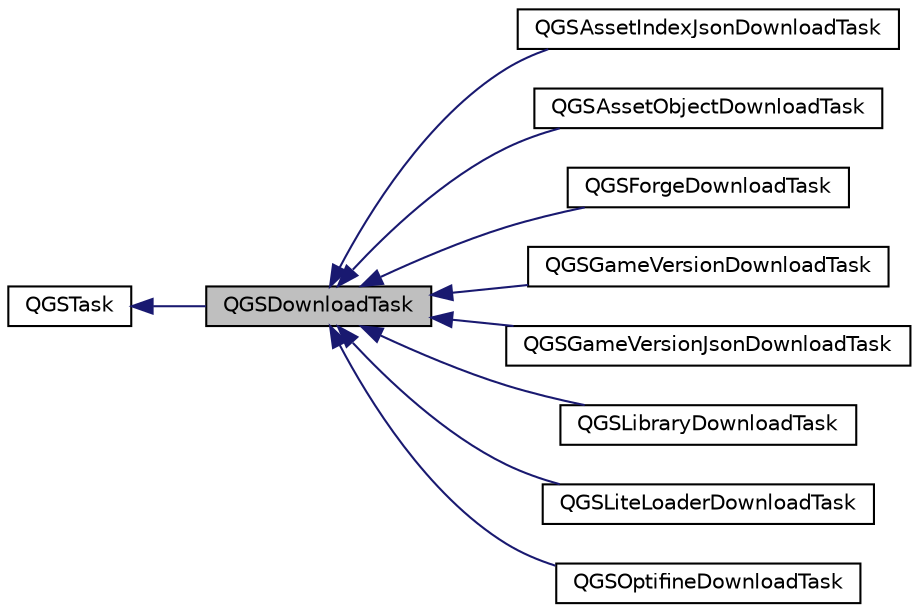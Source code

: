 digraph "QGSDownloadTask"
{
  edge [fontname="Helvetica",fontsize="10",labelfontname="Helvetica",labelfontsize="10"];
  node [fontname="Helvetica",fontsize="10",shape=record];
  rankdir="LR";
  Node0 [label="QGSDownloadTask",height=0.2,width=0.4,color="black", fillcolor="grey75", style="filled", fontcolor="black"];
  Node1 -> Node0 [dir="back",color="midnightblue",fontsize="10",style="solid",fontname="Helvetica"];
  Node1 [label="QGSTask",height=0.2,width=0.4,color="black", fillcolor="white", style="filled",URL="$class_q_g_s_task.html"];
  Node0 -> Node2 [dir="back",color="midnightblue",fontsize="10",style="solid",fontname="Helvetica"];
  Node2 [label="QGSAssetIndexJsonDownloadTask",height=0.2,width=0.4,color="black", fillcolor="white", style="filled",URL="$class_q_g_s_asset_index_json_download_task.html"];
  Node0 -> Node3 [dir="back",color="midnightblue",fontsize="10",style="solid",fontname="Helvetica"];
  Node3 [label="QGSAssetObjectDownloadTask",height=0.2,width=0.4,color="black", fillcolor="white", style="filled",URL="$class_q_g_s_asset_object_download_task.html"];
  Node0 -> Node4 [dir="back",color="midnightblue",fontsize="10",style="solid",fontname="Helvetica"];
  Node4 [label="QGSForgeDownloadTask",height=0.2,width=0.4,color="black", fillcolor="white", style="filled",URL="$class_q_g_s_forge_download_task.html"];
  Node0 -> Node5 [dir="back",color="midnightblue",fontsize="10",style="solid",fontname="Helvetica"];
  Node5 [label="QGSGameVersionDownloadTask",height=0.2,width=0.4,color="black", fillcolor="white", style="filled",URL="$class_q_g_s_game_version_download_task.html"];
  Node0 -> Node6 [dir="back",color="midnightblue",fontsize="10",style="solid",fontname="Helvetica"];
  Node6 [label="QGSGameVersionJsonDownloadTask",height=0.2,width=0.4,color="black", fillcolor="white", style="filled",URL="$class_q_g_s_game_version_json_download_task.html"];
  Node0 -> Node7 [dir="back",color="midnightblue",fontsize="10",style="solid",fontname="Helvetica"];
  Node7 [label="QGSLibraryDownloadTask",height=0.2,width=0.4,color="black", fillcolor="white", style="filled",URL="$class_q_g_s_library_download_task.html"];
  Node0 -> Node8 [dir="back",color="midnightblue",fontsize="10",style="solid",fontname="Helvetica"];
  Node8 [label="QGSLiteLoaderDownloadTask",height=0.2,width=0.4,color="black", fillcolor="white", style="filled",URL="$class_q_g_s_lite_loader_download_task.html"];
  Node0 -> Node9 [dir="back",color="midnightblue",fontsize="10",style="solid",fontname="Helvetica"];
  Node9 [label="QGSOptifineDownloadTask",height=0.2,width=0.4,color="black", fillcolor="white", style="filled",URL="$class_q_g_s_optifine_download_task.html"];
}
